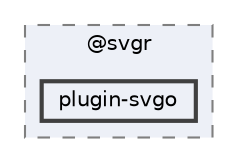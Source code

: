 digraph "pkiclassroomrescheduler/src/main/frontend/node_modules/@svgr/plugin-svgo"
{
 // LATEX_PDF_SIZE
  bgcolor="transparent";
  edge [fontname=Helvetica,fontsize=10,labelfontname=Helvetica,labelfontsize=10];
  node [fontname=Helvetica,fontsize=10,shape=box,height=0.2,width=0.4];
  compound=true
  subgraph clusterdir_06862fe7250a28ee77dbb11ecfd0ee1a {
    graph [ bgcolor="#edf0f7", pencolor="grey50", label="@svgr", fontname=Helvetica,fontsize=10 style="filled,dashed", URL="dir_06862fe7250a28ee77dbb11ecfd0ee1a.html",tooltip=""]
  dir_5ace8c786c726f4f15133d399b2bd81b [label="plugin-svgo", fillcolor="#edf0f7", color="grey25", style="filled,bold", URL="dir_5ace8c786c726f4f15133d399b2bd81b.html",tooltip=""];
  }
}
